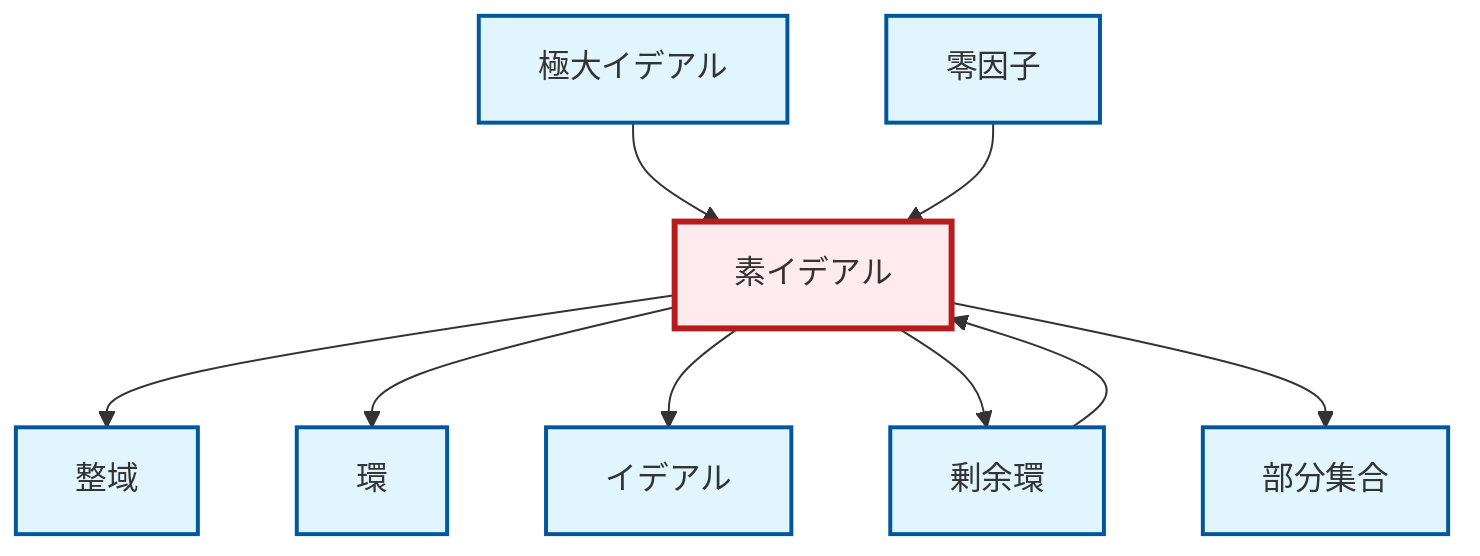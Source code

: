 graph TD
    classDef definition fill:#e1f5fe,stroke:#01579b,stroke-width:2px
    classDef theorem fill:#f3e5f5,stroke:#4a148c,stroke-width:2px
    classDef axiom fill:#fff3e0,stroke:#e65100,stroke-width:2px
    classDef example fill:#e8f5e9,stroke:#1b5e20,stroke-width:2px
    classDef current fill:#ffebee,stroke:#b71c1c,stroke-width:3px
    def-maximal-ideal["極大イデアル"]:::definition
    def-zero-divisor["零因子"]:::definition
    def-integral-domain["整域"]:::definition
    def-ring["環"]:::definition
    def-ideal["イデアル"]:::definition
    def-subset["部分集合"]:::definition
    def-prime-ideal["素イデアル"]:::definition
    def-quotient-ring["剰余環"]:::definition
    def-prime-ideal --> def-integral-domain
    def-prime-ideal --> def-ring
    def-maximal-ideal --> def-prime-ideal
    def-prime-ideal --> def-ideal
    def-zero-divisor --> def-prime-ideal
    def-prime-ideal --> def-quotient-ring
    def-prime-ideal --> def-subset
    def-quotient-ring --> def-prime-ideal
    class def-prime-ideal current